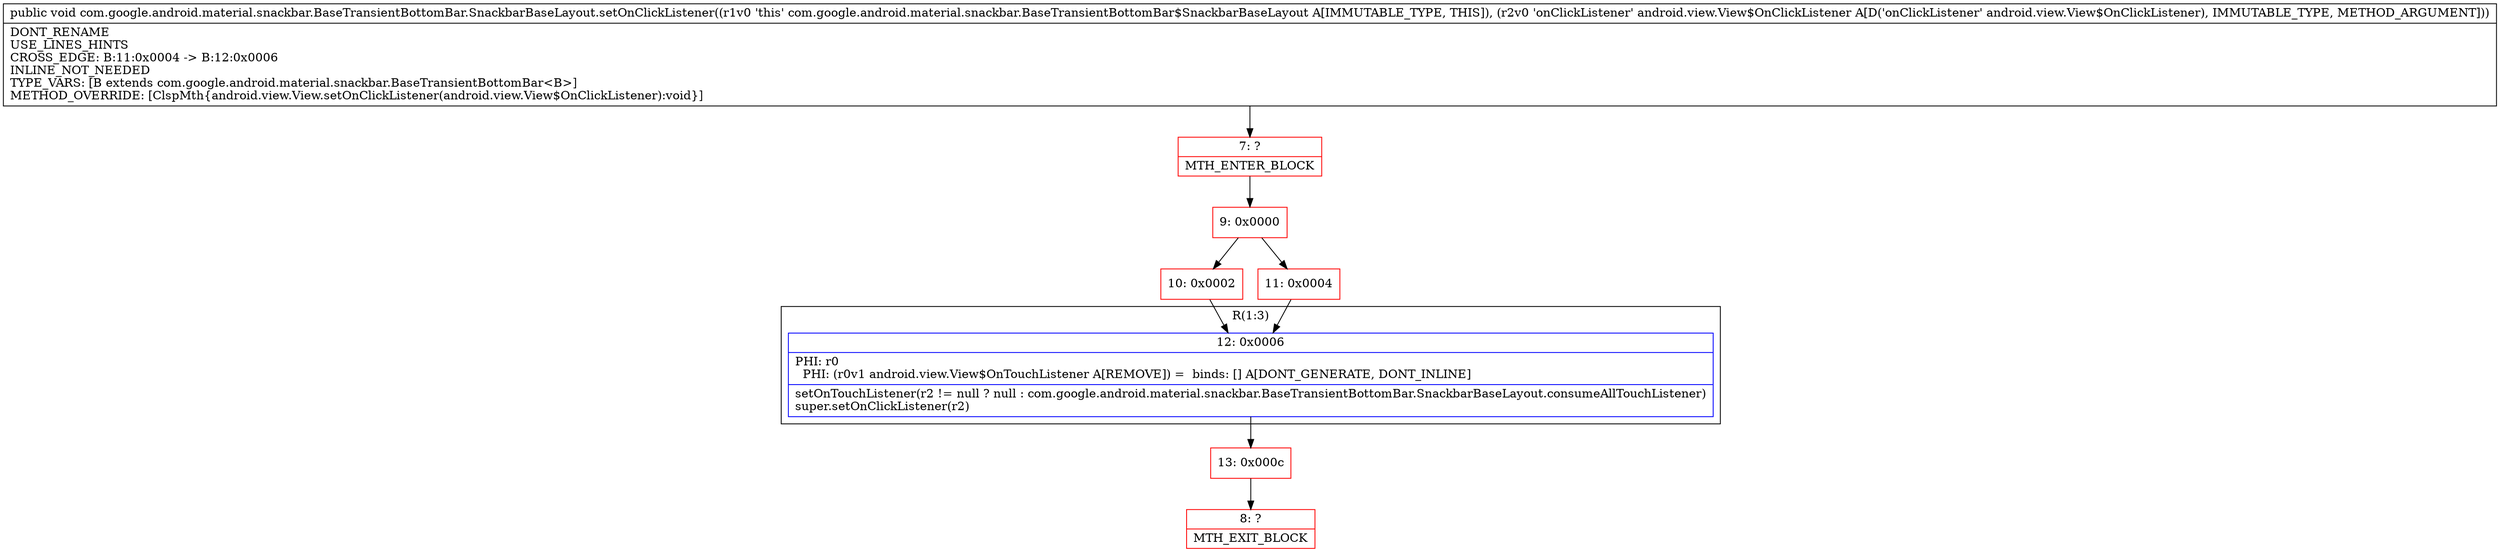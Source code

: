 digraph "CFG forcom.google.android.material.snackbar.BaseTransientBottomBar.SnackbarBaseLayout.setOnClickListener(Landroid\/view\/View$OnClickListener;)V" {
subgraph cluster_Region_1324858178 {
label = "R(1:3)";
node [shape=record,color=blue];
Node_12 [shape=record,label="{12\:\ 0x0006|PHI: r0 \l  PHI: (r0v1 android.view.View$OnTouchListener A[REMOVE]) =  binds: [] A[DONT_GENERATE, DONT_INLINE]\l|setOnTouchListener(r2 != null ? null : com.google.android.material.snackbar.BaseTransientBottomBar.SnackbarBaseLayout.consumeAllTouchListener)\lsuper.setOnClickListener(r2)\l}"];
}
Node_7 [shape=record,color=red,label="{7\:\ ?|MTH_ENTER_BLOCK\l}"];
Node_9 [shape=record,color=red,label="{9\:\ 0x0000}"];
Node_10 [shape=record,color=red,label="{10\:\ 0x0002}"];
Node_13 [shape=record,color=red,label="{13\:\ 0x000c}"];
Node_8 [shape=record,color=red,label="{8\:\ ?|MTH_EXIT_BLOCK\l}"];
Node_11 [shape=record,color=red,label="{11\:\ 0x0004}"];
MethodNode[shape=record,label="{public void com.google.android.material.snackbar.BaseTransientBottomBar.SnackbarBaseLayout.setOnClickListener((r1v0 'this' com.google.android.material.snackbar.BaseTransientBottomBar$SnackbarBaseLayout A[IMMUTABLE_TYPE, THIS]), (r2v0 'onClickListener' android.view.View$OnClickListener A[D('onClickListener' android.view.View$OnClickListener), IMMUTABLE_TYPE, METHOD_ARGUMENT]))  | DONT_RENAME\lUSE_LINES_HINTS\lCROSS_EDGE: B:11:0x0004 \-\> B:12:0x0006\lINLINE_NOT_NEEDED\lTYPE_VARS: [B extends com.google.android.material.snackbar.BaseTransientBottomBar\<B\>]\lMETHOD_OVERRIDE: [ClspMth\{android.view.View.setOnClickListener(android.view.View$OnClickListener):void\}]\l}"];
MethodNode -> Node_7;Node_12 -> Node_13;
Node_7 -> Node_9;
Node_9 -> Node_10;
Node_9 -> Node_11;
Node_10 -> Node_12;
Node_13 -> Node_8;
Node_11 -> Node_12;
}

